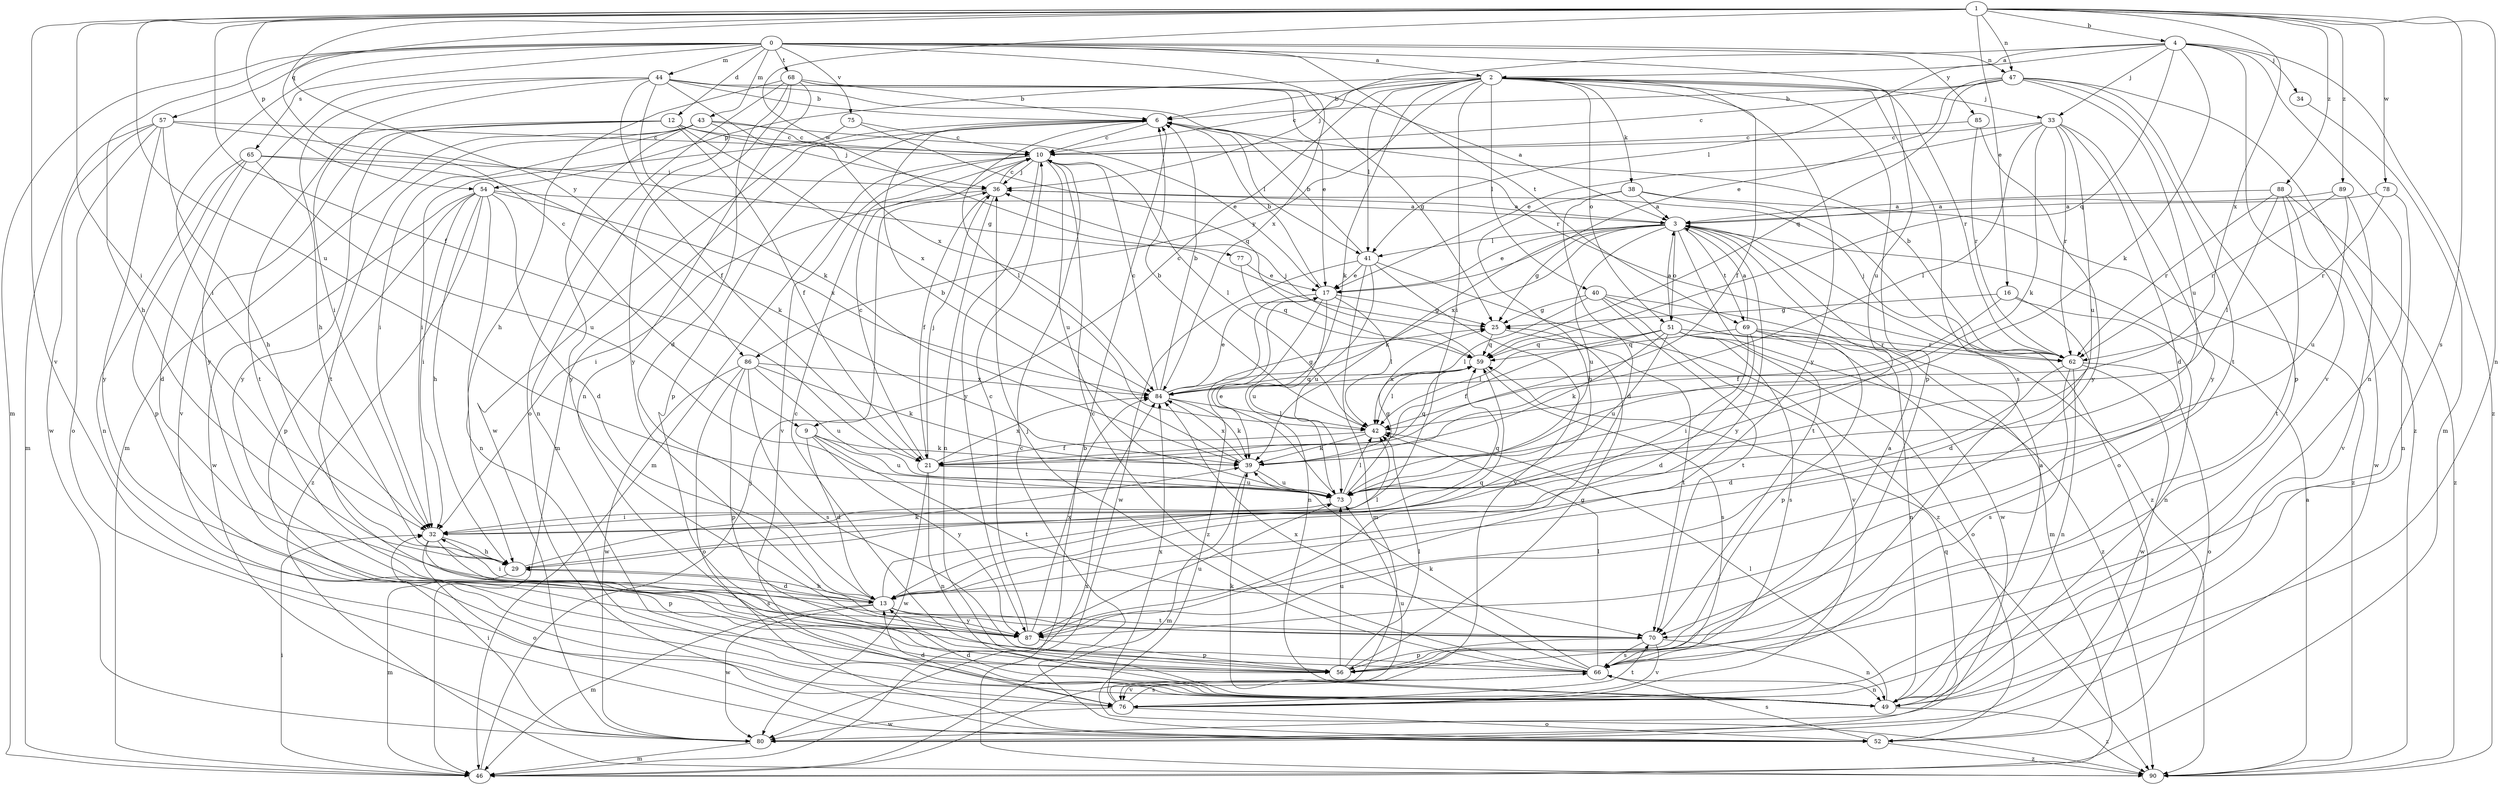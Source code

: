 strict digraph  {
0;
1;
2;
3;
4;
6;
9;
10;
12;
13;
16;
17;
21;
25;
29;
32;
33;
34;
36;
38;
39;
40;
41;
42;
43;
44;
46;
47;
49;
51;
52;
54;
56;
57;
59;
62;
65;
66;
68;
69;
70;
73;
75;
76;
77;
78;
80;
84;
85;
86;
87;
88;
89;
90;
0 -> 2  [label=a];
0 -> 12  [label=d];
0 -> 29  [label=h];
0 -> 32  [label=i];
0 -> 43  [label=m];
0 -> 44  [label=m];
0 -> 46  [label=m];
0 -> 47  [label=n];
0 -> 57  [label=q];
0 -> 65  [label=s];
0 -> 68  [label=t];
0 -> 69  [label=t];
0 -> 73  [label=u];
0 -> 75  [label=v];
0 -> 84  [label=x];
0 -> 85  [label=y];
1 -> 4  [label=b];
1 -> 9  [label=c];
1 -> 16  [label=e];
1 -> 21  [label=f];
1 -> 32  [label=i];
1 -> 47  [label=n];
1 -> 49  [label=n];
1 -> 54  [label=p];
1 -> 66  [label=s];
1 -> 73  [label=u];
1 -> 76  [label=v];
1 -> 77  [label=w];
1 -> 78  [label=w];
1 -> 84  [label=x];
1 -> 86  [label=y];
1 -> 88  [label=z];
1 -> 89  [label=z];
2 -> 6  [label=b];
2 -> 9  [label=c];
2 -> 10  [label=c];
2 -> 21  [label=f];
2 -> 32  [label=i];
2 -> 33  [label=j];
2 -> 38  [label=k];
2 -> 39  [label=k];
2 -> 40  [label=l];
2 -> 41  [label=l];
2 -> 51  [label=o];
2 -> 54  [label=p];
2 -> 56  [label=p];
2 -> 62  [label=r];
2 -> 66  [label=s];
2 -> 86  [label=y];
2 -> 87  [label=y];
3 -> 17  [label=e];
3 -> 25  [label=g];
3 -> 39  [label=k];
3 -> 41  [label=l];
3 -> 51  [label=o];
3 -> 69  [label=t];
3 -> 70  [label=t];
3 -> 73  [label=u];
3 -> 84  [label=x];
3 -> 87  [label=y];
3 -> 90  [label=z];
4 -> 2  [label=a];
4 -> 33  [label=j];
4 -> 34  [label=j];
4 -> 36  [label=j];
4 -> 39  [label=k];
4 -> 41  [label=l];
4 -> 49  [label=n];
4 -> 59  [label=q];
4 -> 76  [label=v];
4 -> 90  [label=z];
6 -> 10  [label=c];
6 -> 41  [label=l];
6 -> 42  [label=l];
6 -> 46  [label=m];
6 -> 56  [label=p];
6 -> 80  [label=w];
9 -> 13  [label=d];
9 -> 39  [label=k];
9 -> 70  [label=t];
9 -> 73  [label=u];
9 -> 87  [label=y];
10 -> 36  [label=j];
10 -> 42  [label=l];
10 -> 46  [label=m];
10 -> 73  [label=u];
10 -> 76  [label=v];
10 -> 87  [label=y];
12 -> 10  [label=c];
12 -> 21  [label=f];
12 -> 36  [label=j];
12 -> 70  [label=t];
12 -> 76  [label=v];
12 -> 84  [label=x];
12 -> 87  [label=y];
13 -> 29  [label=h];
13 -> 32  [label=i];
13 -> 46  [label=m];
13 -> 59  [label=q];
13 -> 70  [label=t];
13 -> 80  [label=w];
13 -> 87  [label=y];
16 -> 13  [label=d];
16 -> 21  [label=f];
16 -> 25  [label=g];
16 -> 49  [label=n];
17 -> 6  [label=b];
17 -> 25  [label=g];
17 -> 42  [label=l];
17 -> 49  [label=n];
17 -> 73  [label=u];
17 -> 90  [label=z];
21 -> 10  [label=c];
21 -> 36  [label=j];
21 -> 49  [label=n];
21 -> 73  [label=u];
21 -> 80  [label=w];
21 -> 84  [label=x];
25 -> 59  [label=q];
25 -> 70  [label=t];
29 -> 13  [label=d];
29 -> 39  [label=k];
29 -> 42  [label=l];
29 -> 46  [label=m];
32 -> 29  [label=h];
32 -> 52  [label=o];
32 -> 56  [label=p];
32 -> 59  [label=q];
32 -> 66  [label=s];
33 -> 10  [label=c];
33 -> 13  [label=d];
33 -> 17  [label=e];
33 -> 39  [label=k];
33 -> 42  [label=l];
33 -> 62  [label=r];
33 -> 73  [label=u];
33 -> 87  [label=y];
34 -> 46  [label=m];
36 -> 3  [label=a];
36 -> 10  [label=c];
36 -> 21  [label=f];
36 -> 32  [label=i];
36 -> 49  [label=n];
38 -> 3  [label=a];
38 -> 13  [label=d];
38 -> 29  [label=h];
38 -> 52  [label=o];
38 -> 90  [label=z];
39 -> 6  [label=b];
39 -> 46  [label=m];
39 -> 59  [label=q];
39 -> 73  [label=u];
39 -> 84  [label=x];
40 -> 25  [label=g];
40 -> 42  [label=l];
40 -> 46  [label=m];
40 -> 70  [label=t];
40 -> 76  [label=v];
40 -> 80  [label=w];
41 -> 6  [label=b];
41 -> 17  [label=e];
41 -> 46  [label=m];
41 -> 73  [label=u];
41 -> 76  [label=v];
41 -> 80  [label=w];
41 -> 90  [label=z];
42 -> 6  [label=b];
42 -> 21  [label=f];
42 -> 39  [label=k];
43 -> 10  [label=c];
43 -> 17  [label=e];
43 -> 32  [label=i];
43 -> 46  [label=m];
43 -> 49  [label=n];
43 -> 70  [label=t];
43 -> 87  [label=y];
44 -> 6  [label=b];
44 -> 21  [label=f];
44 -> 25  [label=g];
44 -> 29  [label=h];
44 -> 32  [label=i];
44 -> 39  [label=k];
44 -> 62  [label=r];
44 -> 84  [label=x];
44 -> 87  [label=y];
46 -> 32  [label=i];
46 -> 36  [label=j];
46 -> 84  [label=x];
47 -> 6  [label=b];
47 -> 10  [label=c];
47 -> 17  [label=e];
47 -> 56  [label=p];
47 -> 59  [label=q];
47 -> 70  [label=t];
47 -> 73  [label=u];
47 -> 90  [label=z];
49 -> 3  [label=a];
49 -> 13  [label=d];
49 -> 39  [label=k];
49 -> 42  [label=l];
49 -> 90  [label=z];
51 -> 3  [label=a];
51 -> 21  [label=f];
51 -> 39  [label=k];
51 -> 42  [label=l];
51 -> 52  [label=o];
51 -> 59  [label=q];
51 -> 62  [label=r];
51 -> 66  [label=s];
51 -> 73  [label=u];
51 -> 90  [label=z];
52 -> 10  [label=c];
52 -> 66  [label=s];
52 -> 90  [label=z];
54 -> 3  [label=a];
54 -> 13  [label=d];
54 -> 29  [label=h];
54 -> 32  [label=i];
54 -> 49  [label=n];
54 -> 56  [label=p];
54 -> 80  [label=w];
54 -> 84  [label=x];
54 -> 90  [label=z];
56 -> 3  [label=a];
56 -> 10  [label=c];
56 -> 25  [label=g];
56 -> 42  [label=l];
56 -> 73  [label=u];
57 -> 10  [label=c];
57 -> 25  [label=g];
57 -> 29  [label=h];
57 -> 46  [label=m];
57 -> 52  [label=o];
57 -> 80  [label=w];
57 -> 87  [label=y];
59 -> 36  [label=j];
59 -> 42  [label=l];
59 -> 66  [label=s];
59 -> 84  [label=x];
62 -> 6  [label=b];
62 -> 13  [label=d];
62 -> 36  [label=j];
62 -> 49  [label=n];
62 -> 52  [label=o];
62 -> 66  [label=s];
62 -> 80  [label=w];
65 -> 13  [label=d];
65 -> 36  [label=j];
65 -> 39  [label=k];
65 -> 49  [label=n];
65 -> 56  [label=p];
65 -> 73  [label=u];
66 -> 10  [label=c];
66 -> 36  [label=j];
66 -> 39  [label=k];
66 -> 42  [label=l];
66 -> 49  [label=n];
66 -> 76  [label=v];
66 -> 84  [label=x];
68 -> 3  [label=a];
68 -> 6  [label=b];
68 -> 13  [label=d];
68 -> 17  [label=e];
68 -> 29  [label=h];
68 -> 49  [label=n];
68 -> 52  [label=o];
68 -> 87  [label=y];
69 -> 3  [label=a];
69 -> 13  [label=d];
69 -> 32  [label=i];
69 -> 49  [label=n];
69 -> 56  [label=p];
69 -> 59  [label=q];
69 -> 62  [label=r];
70 -> 49  [label=n];
70 -> 56  [label=p];
70 -> 66  [label=s];
70 -> 76  [label=v];
73 -> 17  [label=e];
73 -> 25  [label=g];
73 -> 32  [label=i];
73 -> 42  [label=l];
75 -> 10  [label=c];
75 -> 32  [label=i];
75 -> 59  [label=q];
76 -> 13  [label=d];
76 -> 52  [label=o];
76 -> 66  [label=s];
76 -> 70  [label=t];
76 -> 73  [label=u];
76 -> 80  [label=w];
76 -> 84  [label=x];
77 -> 17  [label=e];
77 -> 59  [label=q];
78 -> 3  [label=a];
78 -> 49  [label=n];
78 -> 62  [label=r];
80 -> 32  [label=i];
80 -> 46  [label=m];
80 -> 59  [label=q];
84 -> 6  [label=b];
84 -> 10  [label=c];
84 -> 17  [label=e];
84 -> 25  [label=g];
84 -> 39  [label=k];
84 -> 42  [label=l];
84 -> 59  [label=q];
85 -> 10  [label=c];
85 -> 62  [label=r];
85 -> 87  [label=y];
86 -> 39  [label=k];
86 -> 52  [label=o];
86 -> 56  [label=p];
86 -> 66  [label=s];
86 -> 73  [label=u];
86 -> 80  [label=w];
86 -> 84  [label=x];
87 -> 10  [label=c];
87 -> 56  [label=p];
87 -> 73  [label=u];
87 -> 84  [label=x];
88 -> 3  [label=a];
88 -> 42  [label=l];
88 -> 62  [label=r];
88 -> 70  [label=t];
88 -> 80  [label=w];
88 -> 90  [label=z];
89 -> 3  [label=a];
89 -> 62  [label=r];
89 -> 73  [label=u];
89 -> 76  [label=v];
90 -> 3  [label=a];
90 -> 6  [label=b];
}
